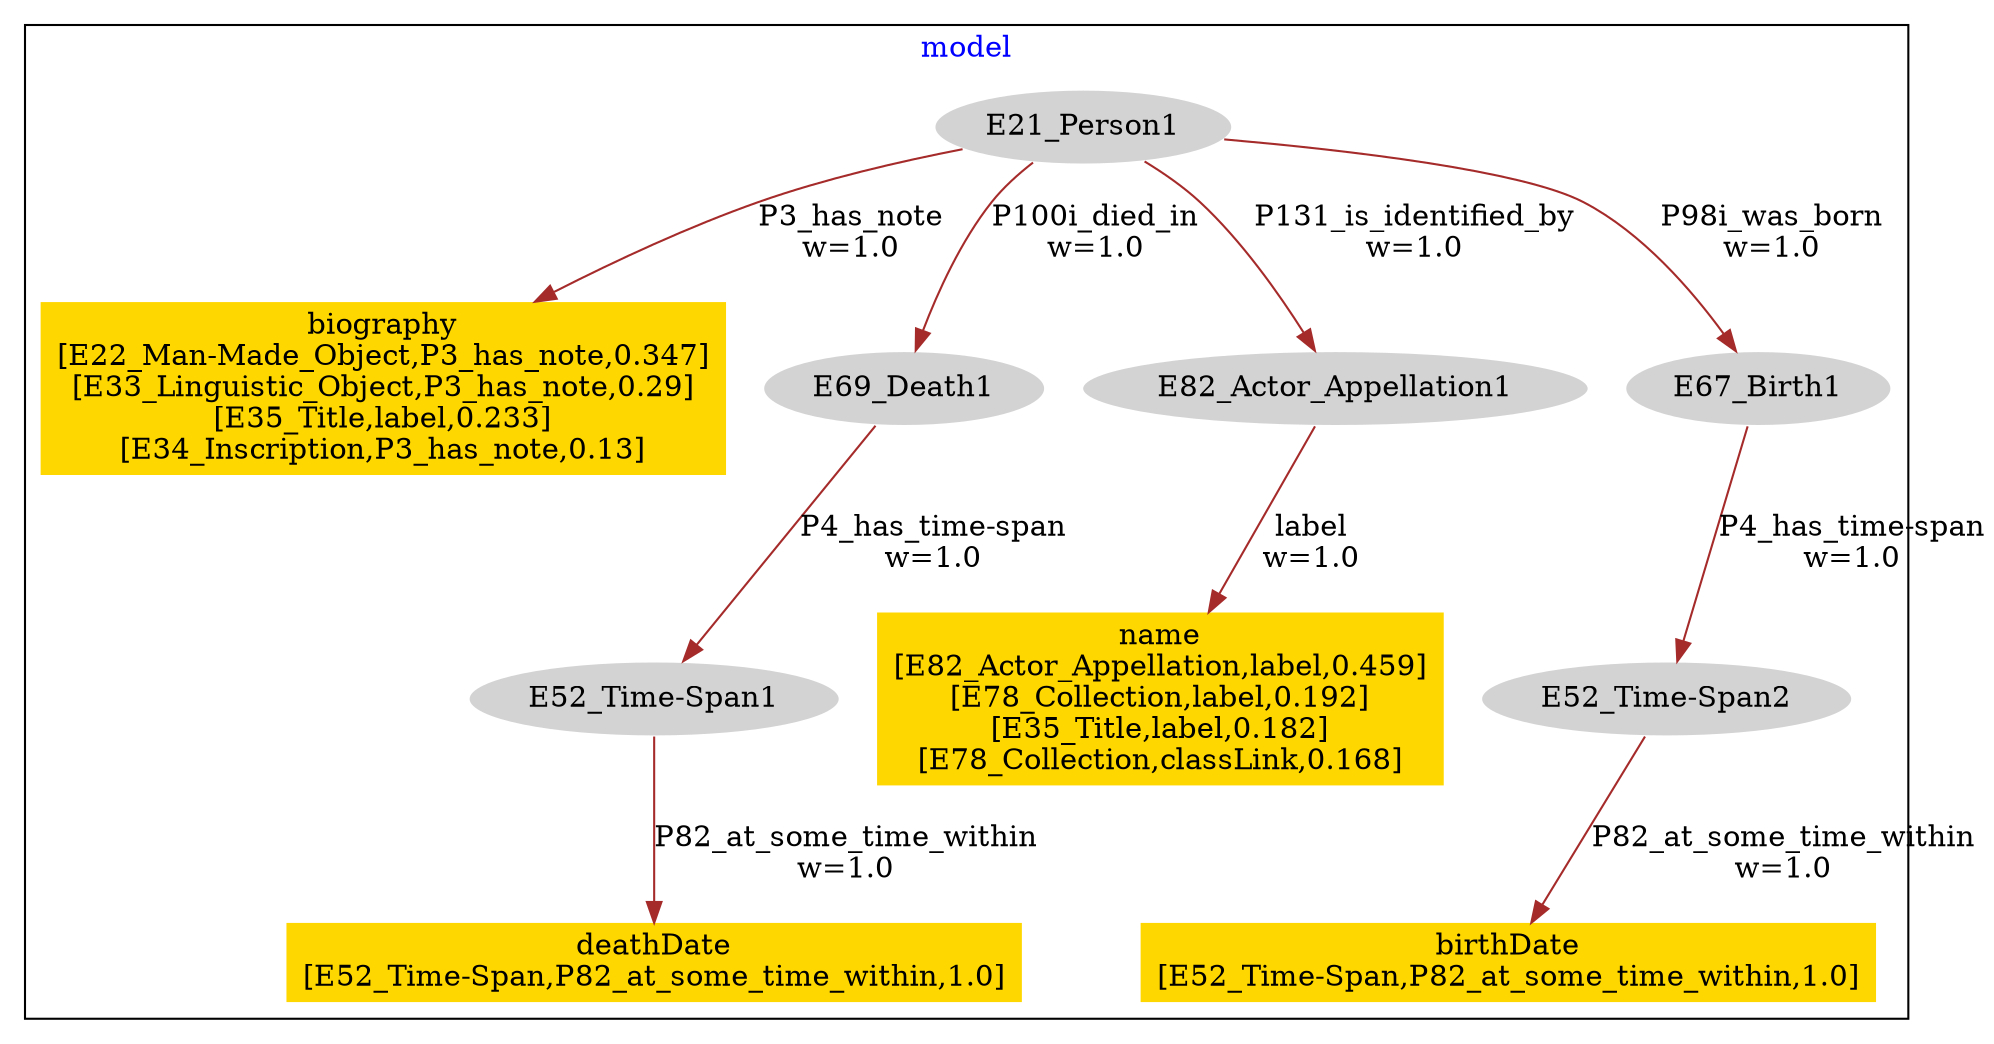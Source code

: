 digraph n0 {
fontcolor="blue"
remincross="true"
label=""
subgraph cluster {
label="model"
n2[style="filled",color="white",fillcolor="lightgray",label="E52_Time-Span1"];
n3[shape="plaintext",style="filled",fillcolor="gold",label="deathDate\n[E52_Time-Span,P82_at_some_time_within,1.0]"];
n4[style="filled",color="white",fillcolor="lightgray",label="E21_Person1"];
n5[shape="plaintext",style="filled",fillcolor="gold",label="biography\n[E22_Man-Made_Object,P3_has_note,0.347]\n[E33_Linguistic_Object,P3_has_note,0.29]\n[E35_Title,label,0.233]\n[E34_Inscription,P3_has_note,0.13]"];
n6[style="filled",color="white",fillcolor="lightgray",label="E69_Death1"];
n7[style="filled",color="white",fillcolor="lightgray",label="E82_Actor_Appellation1"];
n8[shape="plaintext",style="filled",fillcolor="gold",label="name\n[E82_Actor_Appellation,label,0.459]\n[E78_Collection,label,0.192]\n[E35_Title,label,0.182]\n[E78_Collection,classLink,0.168]"];
n9[style="filled",color="white",fillcolor="lightgray",label="E52_Time-Span2"];
n10[shape="plaintext",style="filled",fillcolor="gold",label="birthDate\n[E52_Time-Span,P82_at_some_time_within,1.0]"];
n11[style="filled",color="white",fillcolor="lightgray",label="E67_Birth1"];
}
n2 -> n3[color="brown",fontcolor="black",label="P82_at_some_time_within\nw=1.0"]
n4 -> n5[color="brown",fontcolor="black",label="P3_has_note\nw=1.0"]
n4 -> n6[color="brown",fontcolor="black",label="P100i_died_in\nw=1.0"]
n6 -> n2[color="brown",fontcolor="black",label="P4_has_time-span\nw=1.0"]
n7 -> n8[color="brown",fontcolor="black",label="label\nw=1.0"]
n4 -> n7[color="brown",fontcolor="black",label="P131_is_identified_by\nw=1.0"]
n9 -> n10[color="brown",fontcolor="black",label="P82_at_some_time_within\nw=1.0"]
n4 -> n11[color="brown",fontcolor="black",label="P98i_was_born\nw=1.0"]
n11 -> n9[color="brown",fontcolor="black",label="P4_has_time-span\nw=1.0"]
}
